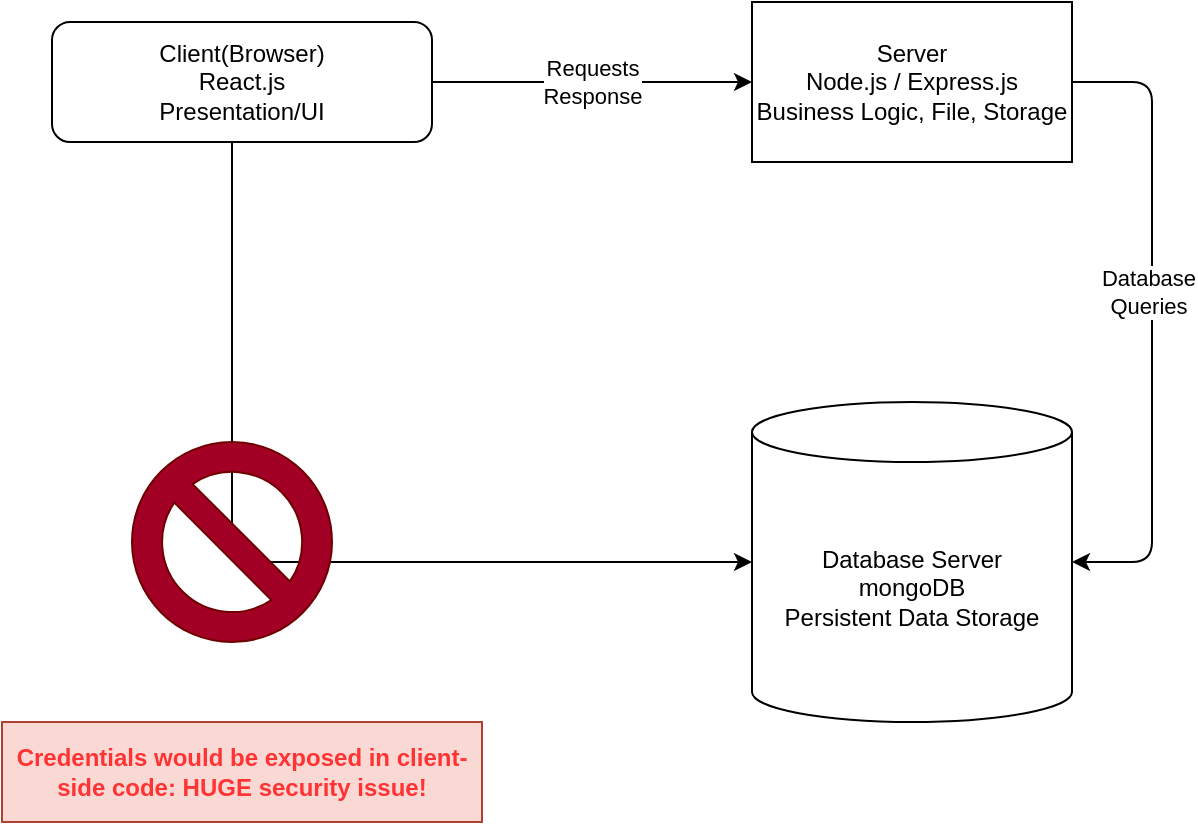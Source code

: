 <mxfile>
    <diagram id="leQnjt6Pa_KEcoVwB1d0" name="Page-1">
        <mxGraphModel dx="1736" dy="1071" grid="1" gridSize="10" guides="1" tooltips="1" connect="1" arrows="1" fold="1" page="1" pageScale="1" pageWidth="1169" pageHeight="827" math="0" shadow="0">
            <root>
                <mxCell id="0"/>
                <mxCell id="1" parent="0"/>
                <mxCell id="13" value="Requests&lt;br&gt;Response" style="edgeStyle=orthogonalEdgeStyle;html=1;" edge="1" parent="1" source="6" target="10">
                    <mxGeometry relative="1" as="geometry"/>
                </mxCell>
                <mxCell id="15" style="edgeStyle=orthogonalEdgeStyle;html=1;entryX=0;entryY=0.5;entryDx=0;entryDy=0;entryPerimeter=0;" edge="1" parent="1" source="6" target="9">
                    <mxGeometry relative="1" as="geometry">
                        <Array as="points">
                            <mxPoint x="260" y="510"/>
                        </Array>
                    </mxGeometry>
                </mxCell>
                <mxCell id="6" value="Client(Browser)&lt;br&gt;React.js&lt;br&gt;Presentation/UI" style="rounded=1;whiteSpace=wrap;html=1;" vertex="1" parent="1">
                    <mxGeometry x="170" y="240" width="190" height="60" as="geometry"/>
                </mxCell>
                <mxCell id="9" value="Database Server&lt;br&gt;mongoDB&lt;br&gt;Persistent Data Storage" style="shape=cylinder3;whiteSpace=wrap;html=1;boundedLbl=1;backgroundOutline=1;size=15;" vertex="1" parent="1">
                    <mxGeometry x="520" y="430" width="160" height="160" as="geometry"/>
                </mxCell>
                <mxCell id="12" style="edgeStyle=orthogonalEdgeStyle;html=1;entryX=1;entryY=0.5;entryDx=0;entryDy=0;entryPerimeter=0;" edge="1" parent="1" source="10" target="9">
                    <mxGeometry relative="1" as="geometry">
                        <Array as="points">
                            <mxPoint x="720" y="270"/>
                            <mxPoint x="720" y="510"/>
                        </Array>
                    </mxGeometry>
                </mxCell>
                <mxCell id="14" value="Database&lt;br&gt;Queries" style="edgeLabel;html=1;align=center;verticalAlign=middle;resizable=0;points=[];" vertex="1" connectable="0" parent="12">
                    <mxGeometry x="-0.098" y="-2" relative="1" as="geometry">
                        <mxPoint as="offset"/>
                    </mxGeometry>
                </mxCell>
                <mxCell id="10" value="Server&lt;br&gt;Node.js / Express.js&lt;br&gt;Business Logic, File, Storage" style="rounded=0;whiteSpace=wrap;html=1;" vertex="1" parent="1">
                    <mxGeometry x="520" y="230" width="160" height="80" as="geometry"/>
                </mxCell>
                <mxCell id="16" value="" style="verticalLabelPosition=bottom;verticalAlign=top;html=1;shape=mxgraph.basic.no_symbol;fillColor=#a20025;fontColor=#ffffff;strokeColor=#6F0000;" vertex="1" parent="1">
                    <mxGeometry x="210" y="450" width="100" height="100" as="geometry"/>
                </mxCell>
                <mxCell id="17" value="&lt;b&gt;&lt;font color=&quot;#ff3333&quot;&gt;Credentials would be exposed in client-side code: HUGE security issue!&lt;/font&gt;&lt;/b&gt;" style="rounded=0;whiteSpace=wrap;html=1;fillColor=#fad9d5;strokeColor=#ae4132;" vertex="1" parent="1">
                    <mxGeometry x="145" y="590" width="240" height="50" as="geometry"/>
                </mxCell>
            </root>
        </mxGraphModel>
    </diagram>
</mxfile>